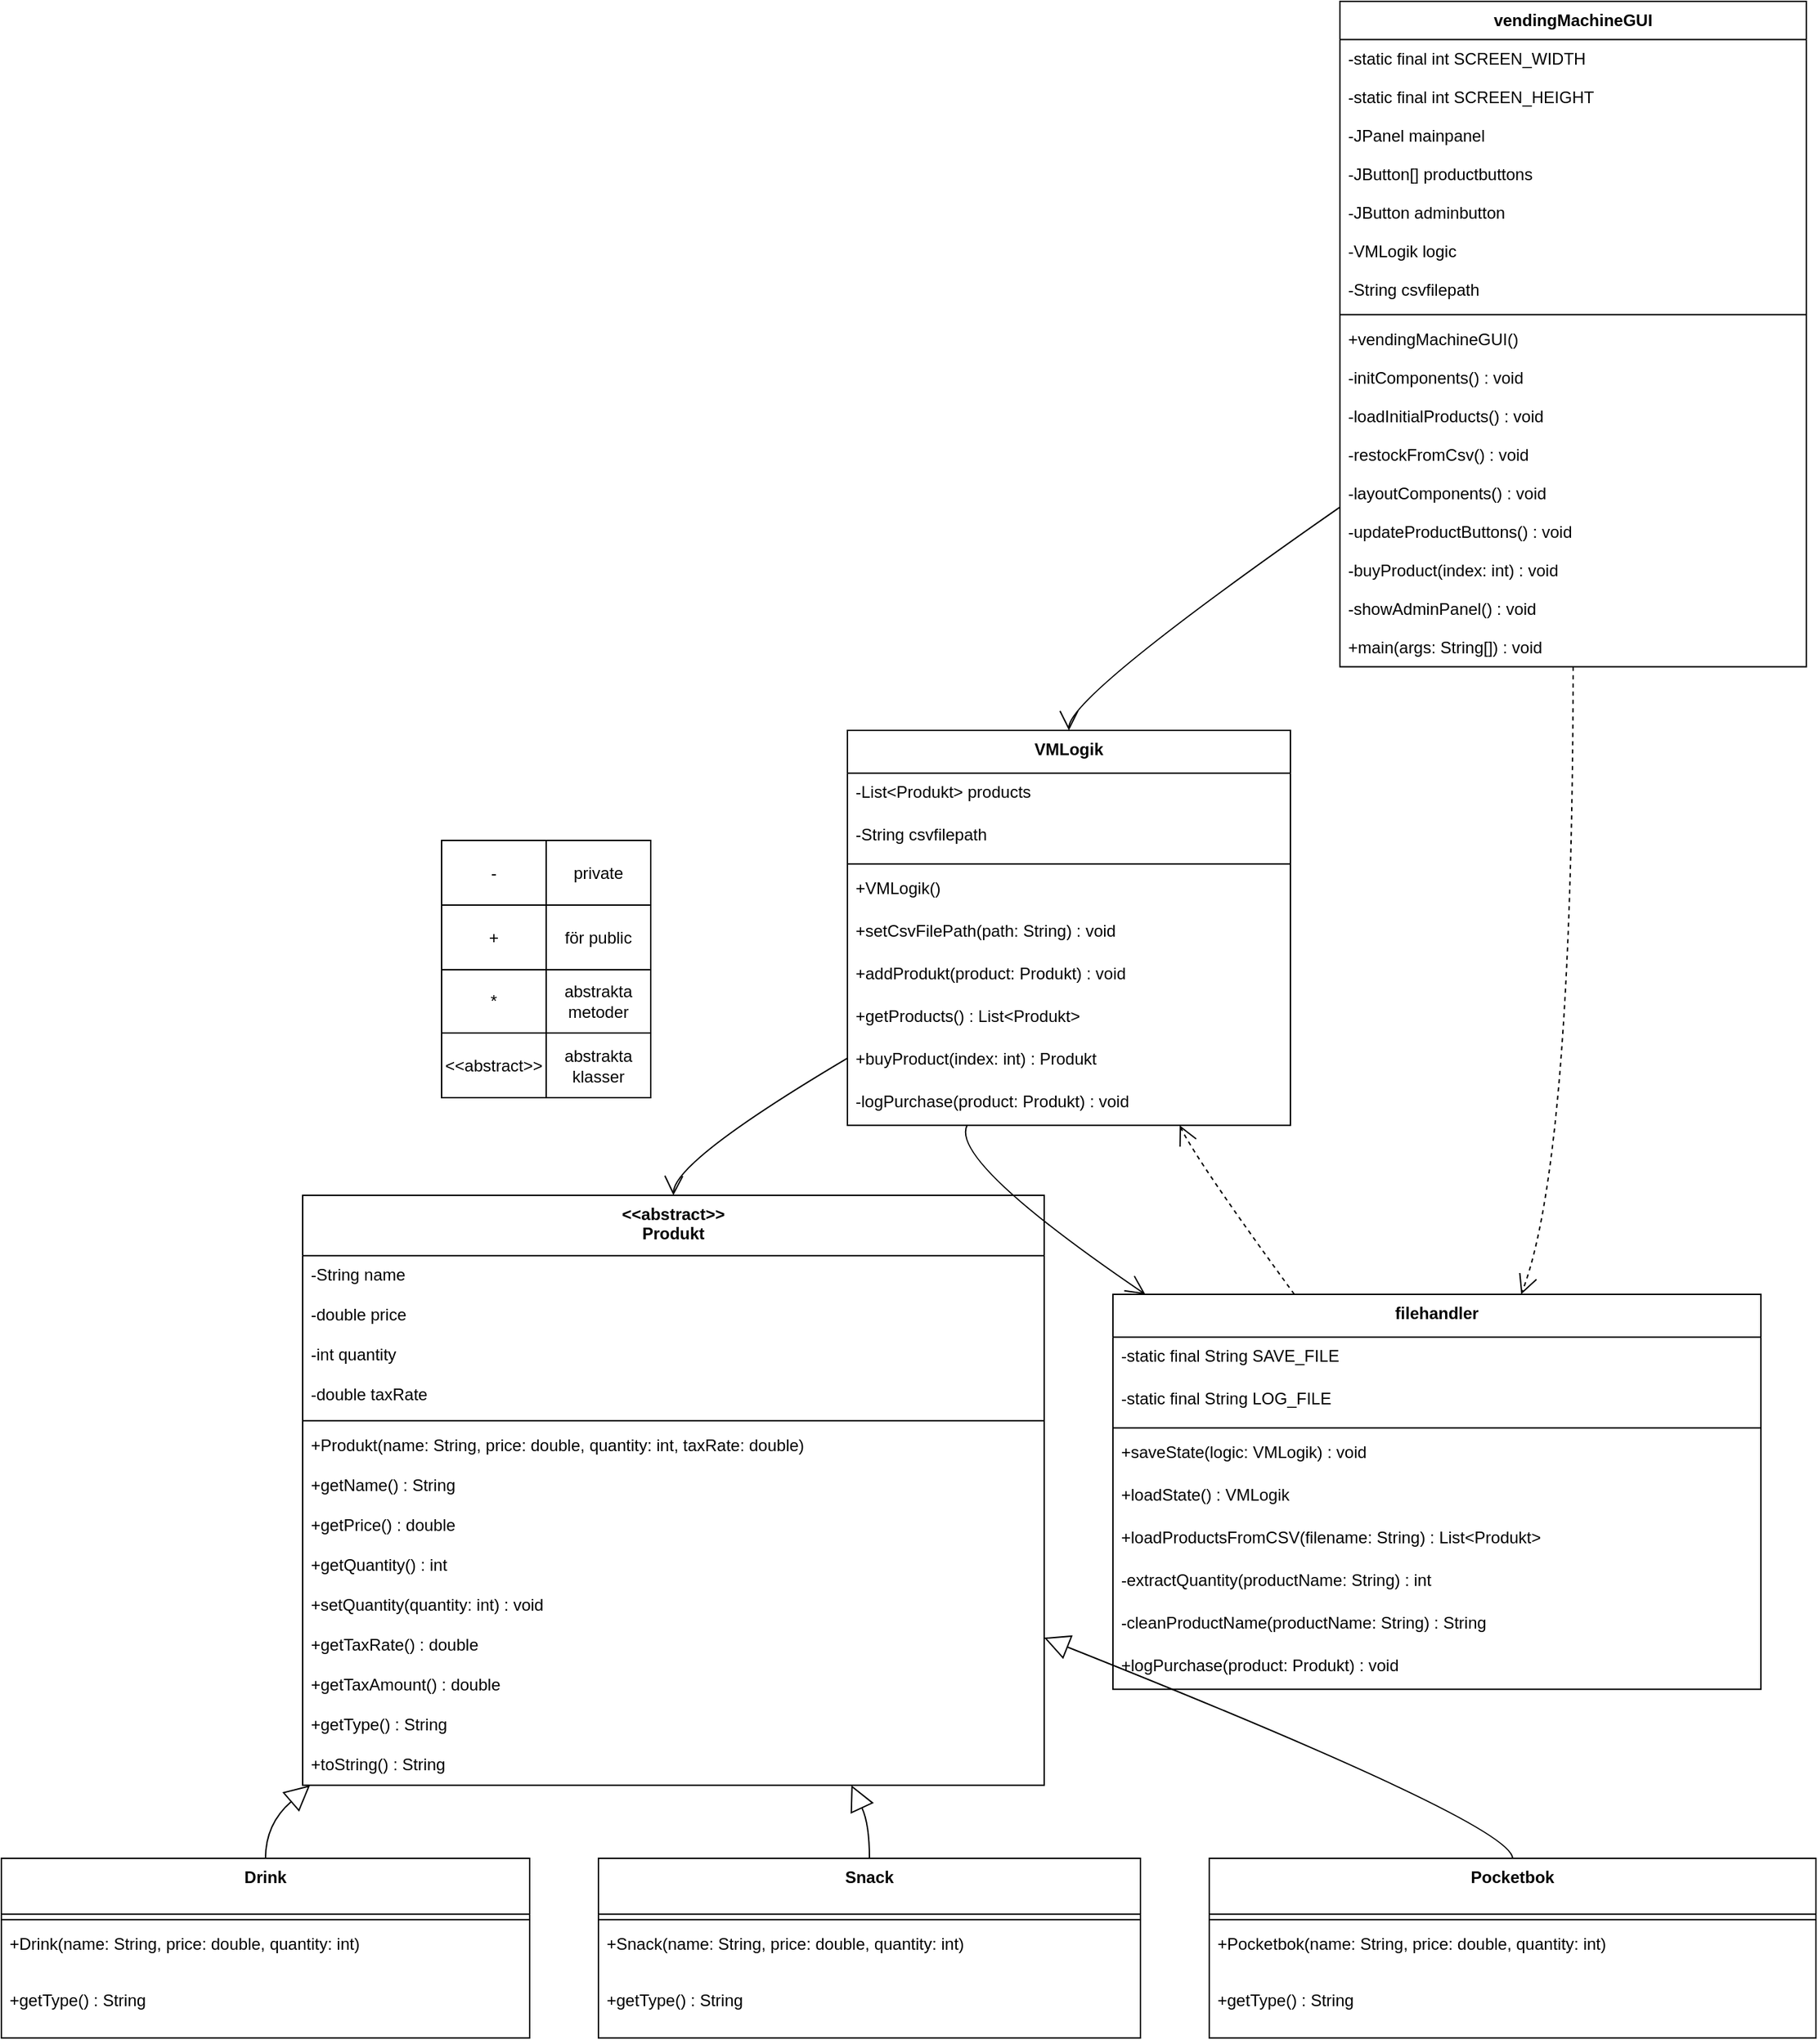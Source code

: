 <mxfile version="26.0.9">
  <diagram name="Sida-1" id="TQcViY0gxPqrP-M8OfX4">
    <mxGraphModel dx="467" dy="744" grid="1" gridSize="10" guides="1" tooltips="1" connect="1" arrows="1" fold="1" page="1" pageScale="1" pageWidth="827" pageHeight="1169" math="0" shadow="0">
      <root>
        <mxCell id="0" />
        <mxCell id="1" parent="0" />
        <mxCell id="tpb5NwjZ-JL-0Fsa0pnp-3" value="&lt;&lt;abstract&gt;&gt;&#xa;Produkt" style="swimlane;fontStyle=1;align=center;verticalAlign=top;childLayout=stackLayout;horizontal=1;startSize=43.862;horizontalStack=0;resizeParent=1;resizeParentMax=0;resizeLast=0;collapsible=0;marginBottom=0;" vertex="1" parent="1">
          <mxGeometry x="239" y="1358" width="539" height="428.862" as="geometry" />
        </mxCell>
        <mxCell id="tpb5NwjZ-JL-0Fsa0pnp-4" value="-String name" style="text;strokeColor=none;fillColor=none;align=left;verticalAlign=top;spacingLeft=4;spacingRight=4;overflow=hidden;rotatable=0;points=[[0,0.5],[1,0.5]];portConstraint=eastwest;" vertex="1" parent="tpb5NwjZ-JL-0Fsa0pnp-3">
          <mxGeometry y="43.862" width="539" height="29" as="geometry" />
        </mxCell>
        <mxCell id="tpb5NwjZ-JL-0Fsa0pnp-5" value="-double price" style="text;strokeColor=none;fillColor=none;align=left;verticalAlign=top;spacingLeft=4;spacingRight=4;overflow=hidden;rotatable=0;points=[[0,0.5],[1,0.5]];portConstraint=eastwest;" vertex="1" parent="tpb5NwjZ-JL-0Fsa0pnp-3">
          <mxGeometry y="72.862" width="539" height="29" as="geometry" />
        </mxCell>
        <mxCell id="tpb5NwjZ-JL-0Fsa0pnp-6" value="-int quantity" style="text;strokeColor=none;fillColor=none;align=left;verticalAlign=top;spacingLeft=4;spacingRight=4;overflow=hidden;rotatable=0;points=[[0,0.5],[1,0.5]];portConstraint=eastwest;" vertex="1" parent="tpb5NwjZ-JL-0Fsa0pnp-3">
          <mxGeometry y="101.862" width="539" height="29" as="geometry" />
        </mxCell>
        <mxCell id="tpb5NwjZ-JL-0Fsa0pnp-7" value="-double taxRate" style="text;strokeColor=none;fillColor=none;align=left;verticalAlign=top;spacingLeft=4;spacingRight=4;overflow=hidden;rotatable=0;points=[[0,0.5],[1,0.5]];portConstraint=eastwest;" vertex="1" parent="tpb5NwjZ-JL-0Fsa0pnp-3">
          <mxGeometry y="130.862" width="539" height="29" as="geometry" />
        </mxCell>
        <mxCell id="tpb5NwjZ-JL-0Fsa0pnp-8" style="line;strokeWidth=1;fillColor=none;align=left;verticalAlign=middle;spacingTop=-1;spacingLeft=3;spacingRight=3;rotatable=0;labelPosition=right;points=[];portConstraint=eastwest;strokeColor=inherit;" vertex="1" parent="tpb5NwjZ-JL-0Fsa0pnp-3">
          <mxGeometry y="159.862" width="539" height="8" as="geometry" />
        </mxCell>
        <mxCell id="tpb5NwjZ-JL-0Fsa0pnp-9" value="+Produkt(name: String, price: double, quantity: int, taxRate: double)" style="text;strokeColor=none;fillColor=none;align=left;verticalAlign=top;spacingLeft=4;spacingRight=4;overflow=hidden;rotatable=0;points=[[0,0.5],[1,0.5]];portConstraint=eastwest;" vertex="1" parent="tpb5NwjZ-JL-0Fsa0pnp-3">
          <mxGeometry y="167.862" width="539" height="29" as="geometry" />
        </mxCell>
        <mxCell id="tpb5NwjZ-JL-0Fsa0pnp-10" value="+getName() : String" style="text;strokeColor=none;fillColor=none;align=left;verticalAlign=top;spacingLeft=4;spacingRight=4;overflow=hidden;rotatable=0;points=[[0,0.5],[1,0.5]];portConstraint=eastwest;" vertex="1" parent="tpb5NwjZ-JL-0Fsa0pnp-3">
          <mxGeometry y="196.862" width="539" height="29" as="geometry" />
        </mxCell>
        <mxCell id="tpb5NwjZ-JL-0Fsa0pnp-11" value="+getPrice() : double" style="text;strokeColor=none;fillColor=none;align=left;verticalAlign=top;spacingLeft=4;spacingRight=4;overflow=hidden;rotatable=0;points=[[0,0.5],[1,0.5]];portConstraint=eastwest;" vertex="1" parent="tpb5NwjZ-JL-0Fsa0pnp-3">
          <mxGeometry y="225.862" width="539" height="29" as="geometry" />
        </mxCell>
        <mxCell id="tpb5NwjZ-JL-0Fsa0pnp-12" value="+getQuantity() : int" style="text;strokeColor=none;fillColor=none;align=left;verticalAlign=top;spacingLeft=4;spacingRight=4;overflow=hidden;rotatable=0;points=[[0,0.5],[1,0.5]];portConstraint=eastwest;" vertex="1" parent="tpb5NwjZ-JL-0Fsa0pnp-3">
          <mxGeometry y="254.862" width="539" height="29" as="geometry" />
        </mxCell>
        <mxCell id="tpb5NwjZ-JL-0Fsa0pnp-13" value="+setQuantity(quantity: int) : void" style="text;strokeColor=none;fillColor=none;align=left;verticalAlign=top;spacingLeft=4;spacingRight=4;overflow=hidden;rotatable=0;points=[[0,0.5],[1,0.5]];portConstraint=eastwest;" vertex="1" parent="tpb5NwjZ-JL-0Fsa0pnp-3">
          <mxGeometry y="283.862" width="539" height="29" as="geometry" />
        </mxCell>
        <mxCell id="tpb5NwjZ-JL-0Fsa0pnp-14" value="+getTaxRate() : double" style="text;strokeColor=none;fillColor=none;align=left;verticalAlign=top;spacingLeft=4;spacingRight=4;overflow=hidden;rotatable=0;points=[[0,0.5],[1,0.5]];portConstraint=eastwest;" vertex="1" parent="tpb5NwjZ-JL-0Fsa0pnp-3">
          <mxGeometry y="312.862" width="539" height="29" as="geometry" />
        </mxCell>
        <mxCell id="tpb5NwjZ-JL-0Fsa0pnp-15" value="+getTaxAmount() : double" style="text;strokeColor=none;fillColor=none;align=left;verticalAlign=top;spacingLeft=4;spacingRight=4;overflow=hidden;rotatable=0;points=[[0,0.5],[1,0.5]];portConstraint=eastwest;" vertex="1" parent="tpb5NwjZ-JL-0Fsa0pnp-3">
          <mxGeometry y="341.862" width="539" height="29" as="geometry" />
        </mxCell>
        <mxCell id="tpb5NwjZ-JL-0Fsa0pnp-16" value="+getType() : String" style="text;strokeColor=none;fillColor=none;align=left;verticalAlign=top;spacingLeft=4;spacingRight=4;overflow=hidden;rotatable=0;points=[[0,0.5],[1,0.5]];portConstraint=eastwest;" vertex="1" parent="tpb5NwjZ-JL-0Fsa0pnp-3">
          <mxGeometry y="370.862" width="539" height="29" as="geometry" />
        </mxCell>
        <mxCell id="tpb5NwjZ-JL-0Fsa0pnp-17" value="+toString() : String" style="text;strokeColor=none;fillColor=none;align=left;verticalAlign=top;spacingLeft=4;spacingRight=4;overflow=hidden;rotatable=0;points=[[0,0.5],[1,0.5]];portConstraint=eastwest;" vertex="1" parent="tpb5NwjZ-JL-0Fsa0pnp-3">
          <mxGeometry y="399.862" width="539" height="29" as="geometry" />
        </mxCell>
        <mxCell id="tpb5NwjZ-JL-0Fsa0pnp-18" value="Drink" style="swimlane;fontStyle=1;align=center;verticalAlign=top;childLayout=stackLayout;horizontal=1;startSize=40.571;horizontalStack=0;resizeParent=1;resizeParentMax=0;resizeLast=0;collapsible=0;marginBottom=0;" vertex="1" parent="1">
          <mxGeometry x="20" y="1840" width="384" height="130.571" as="geometry" />
        </mxCell>
        <mxCell id="tpb5NwjZ-JL-0Fsa0pnp-19" style="line;strokeWidth=1;fillColor=none;align=left;verticalAlign=middle;spacingTop=-1;spacingLeft=3;spacingRight=3;rotatable=0;labelPosition=right;points=[];portConstraint=eastwest;strokeColor=inherit;" vertex="1" parent="tpb5NwjZ-JL-0Fsa0pnp-18">
          <mxGeometry y="40.571" width="384" height="8" as="geometry" />
        </mxCell>
        <mxCell id="tpb5NwjZ-JL-0Fsa0pnp-20" value="+Drink(name: String, price: double, quantity: int)" style="text;strokeColor=none;fillColor=none;align=left;verticalAlign=top;spacingLeft=4;spacingRight=4;overflow=hidden;rotatable=0;points=[[0,0.5],[1,0.5]];portConstraint=eastwest;" vertex="1" parent="tpb5NwjZ-JL-0Fsa0pnp-18">
          <mxGeometry y="48.571" width="384" height="41" as="geometry" />
        </mxCell>
        <mxCell id="tpb5NwjZ-JL-0Fsa0pnp-21" value="+getType() : String" style="text;strokeColor=none;fillColor=none;align=left;verticalAlign=top;spacingLeft=4;spacingRight=4;overflow=hidden;rotatable=0;points=[[0,0.5],[1,0.5]];portConstraint=eastwest;" vertex="1" parent="tpb5NwjZ-JL-0Fsa0pnp-18">
          <mxGeometry y="89.571" width="384" height="41" as="geometry" />
        </mxCell>
        <mxCell id="tpb5NwjZ-JL-0Fsa0pnp-22" value="Snack" style="swimlane;fontStyle=1;align=center;verticalAlign=top;childLayout=stackLayout;horizontal=1;startSize=40.571;horizontalStack=0;resizeParent=1;resizeParentMax=0;resizeLast=0;collapsible=0;marginBottom=0;" vertex="1" parent="1">
          <mxGeometry x="454" y="1840" width="394" height="130.571" as="geometry" />
        </mxCell>
        <mxCell id="tpb5NwjZ-JL-0Fsa0pnp-23" style="line;strokeWidth=1;fillColor=none;align=left;verticalAlign=middle;spacingTop=-1;spacingLeft=3;spacingRight=3;rotatable=0;labelPosition=right;points=[];portConstraint=eastwest;strokeColor=inherit;" vertex="1" parent="tpb5NwjZ-JL-0Fsa0pnp-22">
          <mxGeometry y="40.571" width="394" height="8" as="geometry" />
        </mxCell>
        <mxCell id="tpb5NwjZ-JL-0Fsa0pnp-24" value="+Snack(name: String, price: double, quantity: int)" style="text;strokeColor=none;fillColor=none;align=left;verticalAlign=top;spacingLeft=4;spacingRight=4;overflow=hidden;rotatable=0;points=[[0,0.5],[1,0.5]];portConstraint=eastwest;" vertex="1" parent="tpb5NwjZ-JL-0Fsa0pnp-22">
          <mxGeometry y="48.571" width="394" height="41" as="geometry" />
        </mxCell>
        <mxCell id="tpb5NwjZ-JL-0Fsa0pnp-25" value="+getType() : String" style="text;strokeColor=none;fillColor=none;align=left;verticalAlign=top;spacingLeft=4;spacingRight=4;overflow=hidden;rotatable=0;points=[[0,0.5],[1,0.5]];portConstraint=eastwest;" vertex="1" parent="tpb5NwjZ-JL-0Fsa0pnp-22">
          <mxGeometry y="89.571" width="394" height="41" as="geometry" />
        </mxCell>
        <mxCell id="tpb5NwjZ-JL-0Fsa0pnp-26" value="Pocketbok" style="swimlane;fontStyle=1;align=center;verticalAlign=top;childLayout=stackLayout;horizontal=1;startSize=40.571;horizontalStack=0;resizeParent=1;resizeParentMax=0;resizeLast=0;collapsible=0;marginBottom=0;" vertex="1" parent="1">
          <mxGeometry x="898" y="1840" width="441" height="130.571" as="geometry" />
        </mxCell>
        <mxCell id="tpb5NwjZ-JL-0Fsa0pnp-27" style="line;strokeWidth=1;fillColor=none;align=left;verticalAlign=middle;spacingTop=-1;spacingLeft=3;spacingRight=3;rotatable=0;labelPosition=right;points=[];portConstraint=eastwest;strokeColor=inherit;" vertex="1" parent="tpb5NwjZ-JL-0Fsa0pnp-26">
          <mxGeometry y="40.571" width="441" height="8" as="geometry" />
        </mxCell>
        <mxCell id="tpb5NwjZ-JL-0Fsa0pnp-28" value="+Pocketbok(name: String, price: double, quantity: int)" style="text;strokeColor=none;fillColor=none;align=left;verticalAlign=top;spacingLeft=4;spacingRight=4;overflow=hidden;rotatable=0;points=[[0,0.5],[1,0.5]];portConstraint=eastwest;" vertex="1" parent="tpb5NwjZ-JL-0Fsa0pnp-26">
          <mxGeometry y="48.571" width="441" height="41" as="geometry" />
        </mxCell>
        <mxCell id="tpb5NwjZ-JL-0Fsa0pnp-29" value="+getType() : String" style="text;strokeColor=none;fillColor=none;align=left;verticalAlign=top;spacingLeft=4;spacingRight=4;overflow=hidden;rotatable=0;points=[[0,0.5],[1,0.5]];portConstraint=eastwest;" vertex="1" parent="tpb5NwjZ-JL-0Fsa0pnp-26">
          <mxGeometry y="89.571" width="441" height="41" as="geometry" />
        </mxCell>
        <mxCell id="tpb5NwjZ-JL-0Fsa0pnp-30" value="vendingMachineGUI" style="swimlane;fontStyle=1;align=center;verticalAlign=top;childLayout=stackLayout;horizontal=1;startSize=27.765;horizontalStack=0;resizeParent=1;resizeParentMax=0;resizeLast=0;collapsible=0;marginBottom=0;" vertex="1" parent="1">
          <mxGeometry x="993" y="490" width="339" height="483.765" as="geometry" />
        </mxCell>
        <mxCell id="tpb5NwjZ-JL-0Fsa0pnp-31" value="-static final int SCREEN_WIDTH" style="text;strokeColor=none;fillColor=none;align=left;verticalAlign=top;spacingLeft=4;spacingRight=4;overflow=hidden;rotatable=0;points=[[0,0.5],[1,0.5]];portConstraint=eastwest;" vertex="1" parent="tpb5NwjZ-JL-0Fsa0pnp-30">
          <mxGeometry y="27.765" width="339" height="28" as="geometry" />
        </mxCell>
        <mxCell id="tpb5NwjZ-JL-0Fsa0pnp-32" value="-static final int SCREEN_HEIGHT" style="text;strokeColor=none;fillColor=none;align=left;verticalAlign=top;spacingLeft=4;spacingRight=4;overflow=hidden;rotatable=0;points=[[0,0.5],[1,0.5]];portConstraint=eastwest;" vertex="1" parent="tpb5NwjZ-JL-0Fsa0pnp-30">
          <mxGeometry y="55.765" width="339" height="28" as="geometry" />
        </mxCell>
        <mxCell id="tpb5NwjZ-JL-0Fsa0pnp-33" value="-JPanel mainpanel" style="text;strokeColor=none;fillColor=none;align=left;verticalAlign=top;spacingLeft=4;spacingRight=4;overflow=hidden;rotatable=0;points=[[0,0.5],[1,0.5]];portConstraint=eastwest;" vertex="1" parent="tpb5NwjZ-JL-0Fsa0pnp-30">
          <mxGeometry y="83.765" width="339" height="28" as="geometry" />
        </mxCell>
        <mxCell id="tpb5NwjZ-JL-0Fsa0pnp-34" value="-JButton[] productbuttons" style="text;strokeColor=none;fillColor=none;align=left;verticalAlign=top;spacingLeft=4;spacingRight=4;overflow=hidden;rotatable=0;points=[[0,0.5],[1,0.5]];portConstraint=eastwest;" vertex="1" parent="tpb5NwjZ-JL-0Fsa0pnp-30">
          <mxGeometry y="111.765" width="339" height="28" as="geometry" />
        </mxCell>
        <mxCell id="tpb5NwjZ-JL-0Fsa0pnp-35" value="-JButton adminbutton" style="text;strokeColor=none;fillColor=none;align=left;verticalAlign=top;spacingLeft=4;spacingRight=4;overflow=hidden;rotatable=0;points=[[0,0.5],[1,0.5]];portConstraint=eastwest;" vertex="1" parent="tpb5NwjZ-JL-0Fsa0pnp-30">
          <mxGeometry y="139.765" width="339" height="28" as="geometry" />
        </mxCell>
        <mxCell id="tpb5NwjZ-JL-0Fsa0pnp-36" value="-VMLogik logic" style="text;strokeColor=none;fillColor=none;align=left;verticalAlign=top;spacingLeft=4;spacingRight=4;overflow=hidden;rotatable=0;points=[[0,0.5],[1,0.5]];portConstraint=eastwest;" vertex="1" parent="tpb5NwjZ-JL-0Fsa0pnp-30">
          <mxGeometry y="167.765" width="339" height="28" as="geometry" />
        </mxCell>
        <mxCell id="tpb5NwjZ-JL-0Fsa0pnp-37" value="-String csvfilepath" style="text;strokeColor=none;fillColor=none;align=left;verticalAlign=top;spacingLeft=4;spacingRight=4;overflow=hidden;rotatable=0;points=[[0,0.5],[1,0.5]];portConstraint=eastwest;" vertex="1" parent="tpb5NwjZ-JL-0Fsa0pnp-30">
          <mxGeometry y="195.765" width="339" height="28" as="geometry" />
        </mxCell>
        <mxCell id="tpb5NwjZ-JL-0Fsa0pnp-38" style="line;strokeWidth=1;fillColor=none;align=left;verticalAlign=middle;spacingTop=-1;spacingLeft=3;spacingRight=3;rotatable=0;labelPosition=right;points=[];portConstraint=eastwest;strokeColor=inherit;" vertex="1" parent="tpb5NwjZ-JL-0Fsa0pnp-30">
          <mxGeometry y="223.765" width="339" height="8" as="geometry" />
        </mxCell>
        <mxCell id="tpb5NwjZ-JL-0Fsa0pnp-39" value="+vendingMachineGUI()" style="text;strokeColor=none;fillColor=none;align=left;verticalAlign=top;spacingLeft=4;spacingRight=4;overflow=hidden;rotatable=0;points=[[0,0.5],[1,0.5]];portConstraint=eastwest;" vertex="1" parent="tpb5NwjZ-JL-0Fsa0pnp-30">
          <mxGeometry y="231.765" width="339" height="28" as="geometry" />
        </mxCell>
        <mxCell id="tpb5NwjZ-JL-0Fsa0pnp-40" value="-initComponents() : void" style="text;strokeColor=none;fillColor=none;align=left;verticalAlign=top;spacingLeft=4;spacingRight=4;overflow=hidden;rotatable=0;points=[[0,0.5],[1,0.5]];portConstraint=eastwest;" vertex="1" parent="tpb5NwjZ-JL-0Fsa0pnp-30">
          <mxGeometry y="259.765" width="339" height="28" as="geometry" />
        </mxCell>
        <mxCell id="tpb5NwjZ-JL-0Fsa0pnp-41" value="-loadInitialProducts() : void" style="text;strokeColor=none;fillColor=none;align=left;verticalAlign=top;spacingLeft=4;spacingRight=4;overflow=hidden;rotatable=0;points=[[0,0.5],[1,0.5]];portConstraint=eastwest;" vertex="1" parent="tpb5NwjZ-JL-0Fsa0pnp-30">
          <mxGeometry y="287.765" width="339" height="28" as="geometry" />
        </mxCell>
        <mxCell id="tpb5NwjZ-JL-0Fsa0pnp-42" value="-restockFromCsv() : void" style="text;strokeColor=none;fillColor=none;align=left;verticalAlign=top;spacingLeft=4;spacingRight=4;overflow=hidden;rotatable=0;points=[[0,0.5],[1,0.5]];portConstraint=eastwest;" vertex="1" parent="tpb5NwjZ-JL-0Fsa0pnp-30">
          <mxGeometry y="315.765" width="339" height="28" as="geometry" />
        </mxCell>
        <mxCell id="tpb5NwjZ-JL-0Fsa0pnp-43" value="-layoutComponents() : void" style="text;strokeColor=none;fillColor=none;align=left;verticalAlign=top;spacingLeft=4;spacingRight=4;overflow=hidden;rotatable=0;points=[[0,0.5],[1,0.5]];portConstraint=eastwest;" vertex="1" parent="tpb5NwjZ-JL-0Fsa0pnp-30">
          <mxGeometry y="343.765" width="339" height="28" as="geometry" />
        </mxCell>
        <mxCell id="tpb5NwjZ-JL-0Fsa0pnp-44" value="-updateProductButtons() : void" style="text;strokeColor=none;fillColor=none;align=left;verticalAlign=top;spacingLeft=4;spacingRight=4;overflow=hidden;rotatable=0;points=[[0,0.5],[1,0.5]];portConstraint=eastwest;" vertex="1" parent="tpb5NwjZ-JL-0Fsa0pnp-30">
          <mxGeometry y="371.765" width="339" height="28" as="geometry" />
        </mxCell>
        <mxCell id="tpb5NwjZ-JL-0Fsa0pnp-45" value="-buyProduct(index: int) : void" style="text;strokeColor=none;fillColor=none;align=left;verticalAlign=top;spacingLeft=4;spacingRight=4;overflow=hidden;rotatable=0;points=[[0,0.5],[1,0.5]];portConstraint=eastwest;" vertex="1" parent="tpb5NwjZ-JL-0Fsa0pnp-30">
          <mxGeometry y="399.765" width="339" height="28" as="geometry" />
        </mxCell>
        <mxCell id="tpb5NwjZ-JL-0Fsa0pnp-46" value="-showAdminPanel() : void" style="text;strokeColor=none;fillColor=none;align=left;verticalAlign=top;spacingLeft=4;spacingRight=4;overflow=hidden;rotatable=0;points=[[0,0.5],[1,0.5]];portConstraint=eastwest;" vertex="1" parent="tpb5NwjZ-JL-0Fsa0pnp-30">
          <mxGeometry y="427.765" width="339" height="28" as="geometry" />
        </mxCell>
        <mxCell id="tpb5NwjZ-JL-0Fsa0pnp-47" value="+main(args: String[]) : void" style="text;strokeColor=none;fillColor=none;align=left;verticalAlign=top;spacingLeft=4;spacingRight=4;overflow=hidden;rotatable=0;points=[[0,0.5],[1,0.5]];portConstraint=eastwest;" vertex="1" parent="tpb5NwjZ-JL-0Fsa0pnp-30">
          <mxGeometry y="455.765" width="339" height="28" as="geometry" />
        </mxCell>
        <mxCell id="tpb5NwjZ-JL-0Fsa0pnp-48" value="VMLogik" style="swimlane;fontStyle=1;align=center;verticalAlign=top;childLayout=stackLayout;horizontal=1;startSize=31.111;horizontalStack=0;resizeParent=1;resizeParentMax=0;resizeLast=0;collapsible=0;marginBottom=0;" vertex="1" parent="1">
          <mxGeometry x="635" y="1020" width="322" height="287.111" as="geometry" />
        </mxCell>
        <mxCell id="tpb5NwjZ-JL-0Fsa0pnp-49" value="-List&lt;Produkt&gt; products" style="text;strokeColor=none;fillColor=none;align=left;verticalAlign=top;spacingLeft=4;spacingRight=4;overflow=hidden;rotatable=0;points=[[0,0.5],[1,0.5]];portConstraint=eastwest;" vertex="1" parent="tpb5NwjZ-JL-0Fsa0pnp-48">
          <mxGeometry y="31.111" width="322" height="31" as="geometry" />
        </mxCell>
        <mxCell id="tpb5NwjZ-JL-0Fsa0pnp-50" value="-String csvfilepath" style="text;strokeColor=none;fillColor=none;align=left;verticalAlign=top;spacingLeft=4;spacingRight=4;overflow=hidden;rotatable=0;points=[[0,0.5],[1,0.5]];portConstraint=eastwest;" vertex="1" parent="tpb5NwjZ-JL-0Fsa0pnp-48">
          <mxGeometry y="62.111" width="322" height="31" as="geometry" />
        </mxCell>
        <mxCell id="tpb5NwjZ-JL-0Fsa0pnp-51" style="line;strokeWidth=1;fillColor=none;align=left;verticalAlign=middle;spacingTop=-1;spacingLeft=3;spacingRight=3;rotatable=0;labelPosition=right;points=[];portConstraint=eastwest;strokeColor=inherit;" vertex="1" parent="tpb5NwjZ-JL-0Fsa0pnp-48">
          <mxGeometry y="93.111" width="322" height="8" as="geometry" />
        </mxCell>
        <mxCell id="tpb5NwjZ-JL-0Fsa0pnp-52" value="+VMLogik()" style="text;strokeColor=none;fillColor=none;align=left;verticalAlign=top;spacingLeft=4;spacingRight=4;overflow=hidden;rotatable=0;points=[[0,0.5],[1,0.5]];portConstraint=eastwest;" vertex="1" parent="tpb5NwjZ-JL-0Fsa0pnp-48">
          <mxGeometry y="101.111" width="322" height="31" as="geometry" />
        </mxCell>
        <mxCell id="tpb5NwjZ-JL-0Fsa0pnp-53" value="+setCsvFilePath(path: String) : void" style="text;strokeColor=none;fillColor=none;align=left;verticalAlign=top;spacingLeft=4;spacingRight=4;overflow=hidden;rotatable=0;points=[[0,0.5],[1,0.5]];portConstraint=eastwest;" vertex="1" parent="tpb5NwjZ-JL-0Fsa0pnp-48">
          <mxGeometry y="132.111" width="322" height="31" as="geometry" />
        </mxCell>
        <mxCell id="tpb5NwjZ-JL-0Fsa0pnp-54" value="+addProdukt(product: Produkt) : void" style="text;strokeColor=none;fillColor=none;align=left;verticalAlign=top;spacingLeft=4;spacingRight=4;overflow=hidden;rotatable=0;points=[[0,0.5],[1,0.5]];portConstraint=eastwest;" vertex="1" parent="tpb5NwjZ-JL-0Fsa0pnp-48">
          <mxGeometry y="163.111" width="322" height="31" as="geometry" />
        </mxCell>
        <mxCell id="tpb5NwjZ-JL-0Fsa0pnp-55" value="+getProducts() : List&lt;Produkt&gt;" style="text;strokeColor=none;fillColor=none;align=left;verticalAlign=top;spacingLeft=4;spacingRight=4;overflow=hidden;rotatable=0;points=[[0,0.5],[1,0.5]];portConstraint=eastwest;" vertex="1" parent="tpb5NwjZ-JL-0Fsa0pnp-48">
          <mxGeometry y="194.111" width="322" height="31" as="geometry" />
        </mxCell>
        <mxCell id="tpb5NwjZ-JL-0Fsa0pnp-56" value="+buyProduct(index: int) : Produkt" style="text;strokeColor=none;fillColor=none;align=left;verticalAlign=top;spacingLeft=4;spacingRight=4;overflow=hidden;rotatable=0;points=[[0,0.5],[1,0.5]];portConstraint=eastwest;" vertex="1" parent="tpb5NwjZ-JL-0Fsa0pnp-48">
          <mxGeometry y="225.111" width="322" height="31" as="geometry" />
        </mxCell>
        <mxCell id="tpb5NwjZ-JL-0Fsa0pnp-57" value="-logPurchase(product: Produkt) : void" style="text;strokeColor=none;fillColor=none;align=left;verticalAlign=top;spacingLeft=4;spacingRight=4;overflow=hidden;rotatable=0;points=[[0,0.5],[1,0.5]];portConstraint=eastwest;" vertex="1" parent="tpb5NwjZ-JL-0Fsa0pnp-48">
          <mxGeometry y="256.111" width="322" height="31" as="geometry" />
        </mxCell>
        <mxCell id="tpb5NwjZ-JL-0Fsa0pnp-58" value="filehandler" style="swimlane;fontStyle=1;align=center;verticalAlign=top;childLayout=stackLayout;horizontal=1;startSize=31.111;horizontalStack=0;resizeParent=1;resizeParentMax=0;resizeLast=0;collapsible=0;marginBottom=0;" vertex="1" parent="1">
          <mxGeometry x="828" y="1430" width="471" height="287.111" as="geometry" />
        </mxCell>
        <mxCell id="tpb5NwjZ-JL-0Fsa0pnp-59" value="-static final String SAVE_FILE" style="text;strokeColor=none;fillColor=none;align=left;verticalAlign=top;spacingLeft=4;spacingRight=4;overflow=hidden;rotatable=0;points=[[0,0.5],[1,0.5]];portConstraint=eastwest;" vertex="1" parent="tpb5NwjZ-JL-0Fsa0pnp-58">
          <mxGeometry y="31.111" width="471" height="31" as="geometry" />
        </mxCell>
        <mxCell id="tpb5NwjZ-JL-0Fsa0pnp-60" value="-static final String LOG_FILE" style="text;strokeColor=none;fillColor=none;align=left;verticalAlign=top;spacingLeft=4;spacingRight=4;overflow=hidden;rotatable=0;points=[[0,0.5],[1,0.5]];portConstraint=eastwest;" vertex="1" parent="tpb5NwjZ-JL-0Fsa0pnp-58">
          <mxGeometry y="62.111" width="471" height="31" as="geometry" />
        </mxCell>
        <mxCell id="tpb5NwjZ-JL-0Fsa0pnp-61" style="line;strokeWidth=1;fillColor=none;align=left;verticalAlign=middle;spacingTop=-1;spacingLeft=3;spacingRight=3;rotatable=0;labelPosition=right;points=[];portConstraint=eastwest;strokeColor=inherit;" vertex="1" parent="tpb5NwjZ-JL-0Fsa0pnp-58">
          <mxGeometry y="93.111" width="471" height="8" as="geometry" />
        </mxCell>
        <mxCell id="tpb5NwjZ-JL-0Fsa0pnp-62" value="+saveState(logic: VMLogik) : void" style="text;strokeColor=none;fillColor=none;align=left;verticalAlign=top;spacingLeft=4;spacingRight=4;overflow=hidden;rotatable=0;points=[[0,0.5],[1,0.5]];portConstraint=eastwest;" vertex="1" parent="tpb5NwjZ-JL-0Fsa0pnp-58">
          <mxGeometry y="101.111" width="471" height="31" as="geometry" />
        </mxCell>
        <mxCell id="tpb5NwjZ-JL-0Fsa0pnp-63" value="+loadState() : VMLogik" style="text;strokeColor=none;fillColor=none;align=left;verticalAlign=top;spacingLeft=4;spacingRight=4;overflow=hidden;rotatable=0;points=[[0,0.5],[1,0.5]];portConstraint=eastwest;" vertex="1" parent="tpb5NwjZ-JL-0Fsa0pnp-58">
          <mxGeometry y="132.111" width="471" height="31" as="geometry" />
        </mxCell>
        <mxCell id="tpb5NwjZ-JL-0Fsa0pnp-64" value="+loadProductsFromCSV(filename: String) : List&lt;Produkt&gt;" style="text;strokeColor=none;fillColor=none;align=left;verticalAlign=top;spacingLeft=4;spacingRight=4;overflow=hidden;rotatable=0;points=[[0,0.5],[1,0.5]];portConstraint=eastwest;" vertex="1" parent="tpb5NwjZ-JL-0Fsa0pnp-58">
          <mxGeometry y="163.111" width="471" height="31" as="geometry" />
        </mxCell>
        <mxCell id="tpb5NwjZ-JL-0Fsa0pnp-65" value="-extractQuantity(productName: String) : int" style="text;strokeColor=none;fillColor=none;align=left;verticalAlign=top;spacingLeft=4;spacingRight=4;overflow=hidden;rotatable=0;points=[[0,0.5],[1,0.5]];portConstraint=eastwest;" vertex="1" parent="tpb5NwjZ-JL-0Fsa0pnp-58">
          <mxGeometry y="194.111" width="471" height="31" as="geometry" />
        </mxCell>
        <mxCell id="tpb5NwjZ-JL-0Fsa0pnp-66" value="-cleanProductName(productName: String) : String" style="text;strokeColor=none;fillColor=none;align=left;verticalAlign=top;spacingLeft=4;spacingRight=4;overflow=hidden;rotatable=0;points=[[0,0.5],[1,0.5]];portConstraint=eastwest;" vertex="1" parent="tpb5NwjZ-JL-0Fsa0pnp-58">
          <mxGeometry y="225.111" width="471" height="31" as="geometry" />
        </mxCell>
        <mxCell id="tpb5NwjZ-JL-0Fsa0pnp-67" value="+logPurchase(product: Produkt) : void" style="text;strokeColor=none;fillColor=none;align=left;verticalAlign=top;spacingLeft=4;spacingRight=4;overflow=hidden;rotatable=0;points=[[0,0.5],[1,0.5]];portConstraint=eastwest;" vertex="1" parent="tpb5NwjZ-JL-0Fsa0pnp-58">
          <mxGeometry y="256.111" width="471" height="31" as="geometry" />
        </mxCell>
        <mxCell id="tpb5NwjZ-JL-0Fsa0pnp-68" value="" style="curved=1;startArrow=block;startSize=16;startFill=0;endArrow=none;exitX=0.01;exitY=1;entryX=0.5;entryY=0;rounded=0;" edge="1" parent="1" source="tpb5NwjZ-JL-0Fsa0pnp-3" target="tpb5NwjZ-JL-0Fsa0pnp-18">
          <mxGeometry relative="1" as="geometry">
            <Array as="points">
              <mxPoint x="212" y="1815" />
            </Array>
          </mxGeometry>
        </mxCell>
        <mxCell id="tpb5NwjZ-JL-0Fsa0pnp-69" value="" style="curved=1;startArrow=block;startSize=16;startFill=0;endArrow=none;exitX=0.74;exitY=1;entryX=0.5;entryY=0;rounded=0;" edge="1" parent="1" source="tpb5NwjZ-JL-0Fsa0pnp-3" target="tpb5NwjZ-JL-0Fsa0pnp-22">
          <mxGeometry relative="1" as="geometry">
            <Array as="points">
              <mxPoint x="651" y="1815" />
            </Array>
          </mxGeometry>
        </mxCell>
        <mxCell id="tpb5NwjZ-JL-0Fsa0pnp-70" value="" style="curved=1;startArrow=block;startSize=16;startFill=0;endArrow=none;exitX=1;exitY=0.75;entryX=0.5;entryY=0;rounded=0;" edge="1" parent="1" source="tpb5NwjZ-JL-0Fsa0pnp-3" target="tpb5NwjZ-JL-0Fsa0pnp-26">
          <mxGeometry relative="1" as="geometry">
            <Array as="points">
              <mxPoint x="1118" y="1815" />
            </Array>
          </mxGeometry>
        </mxCell>
        <mxCell id="tpb5NwjZ-JL-0Fsa0pnp-71" value="" style="curved=1;startArrow=none;endArrow=open;endSize=12;exitX=0;exitY=0.76;entryX=0.5;entryY=0;rounded=0;" edge="1" parent="1" source="tpb5NwjZ-JL-0Fsa0pnp-30" target="tpb5NwjZ-JL-0Fsa0pnp-48">
          <mxGeometry relative="1" as="geometry">
            <Array as="points">
              <mxPoint x="796" y="995" />
            </Array>
          </mxGeometry>
        </mxCell>
        <mxCell id="tpb5NwjZ-JL-0Fsa0pnp-72" value="" style="curved=1;startArrow=none;endArrow=open;endSize=12;exitX=0;exitY=0.83;entryX=0.5;entryY=0;rounded=0;" edge="1" parent="1" source="tpb5NwjZ-JL-0Fsa0pnp-48" target="tpb5NwjZ-JL-0Fsa0pnp-3">
          <mxGeometry relative="1" as="geometry">
            <Array as="points">
              <mxPoint x="509" y="1333" />
            </Array>
          </mxGeometry>
        </mxCell>
        <mxCell id="tpb5NwjZ-JL-0Fsa0pnp-73" value="" style="curved=1;startArrow=none;endArrow=open;endSize=12;exitX=0.27;exitY=1;entryX=0.05;entryY=0;rounded=0;" edge="1" parent="1" source="tpb5NwjZ-JL-0Fsa0pnp-48" target="tpb5NwjZ-JL-0Fsa0pnp-58">
          <mxGeometry relative="1" as="geometry">
            <Array as="points">
              <mxPoint x="709" y="1333" />
            </Array>
          </mxGeometry>
        </mxCell>
        <mxCell id="tpb5NwjZ-JL-0Fsa0pnp-74" value="" style="curved=1;dashed=1;startArrow=none;endArrow=open;endSize=12;exitX=0.28;exitY=0;entryX=0.75;entryY=1;rounded=0;" edge="1" parent="1" source="tpb5NwjZ-JL-0Fsa0pnp-58" target="tpb5NwjZ-JL-0Fsa0pnp-48">
          <mxGeometry relative="1" as="geometry">
            <Array as="points">
              <mxPoint x="889" y="1333" />
            </Array>
          </mxGeometry>
        </mxCell>
        <mxCell id="tpb5NwjZ-JL-0Fsa0pnp-75" value="" style="curved=1;dashed=1;startArrow=none;endArrow=open;endSize=12;exitX=0.5;exitY=1;entryX=0.63;entryY=0;rounded=0;" edge="1" parent="1" source="tpb5NwjZ-JL-0Fsa0pnp-30" target="tpb5NwjZ-JL-0Fsa0pnp-58">
          <mxGeometry relative="1" as="geometry">
            <Array as="points">
              <mxPoint x="1162" y="1333" />
            </Array>
          </mxGeometry>
        </mxCell>
        <mxCell id="tpb5NwjZ-JL-0Fsa0pnp-132" value="" style="childLayout=tableLayout;recursiveResize=0;shadow=0;fillColor=none;" vertex="1" parent="1">
          <mxGeometry x="340" y="1100" width="152" height="187" as="geometry" />
        </mxCell>
        <mxCell id="tpb5NwjZ-JL-0Fsa0pnp-133" value="" style="shape=tableRow;horizontal=0;startSize=0;swimlaneHead=0;swimlaneBody=0;top=0;left=0;bottom=0;right=0;dropTarget=0;collapsible=0;recursiveResize=0;expand=0;fontStyle=0;fillColor=none;strokeColor=inherit;" vertex="1" parent="tpb5NwjZ-JL-0Fsa0pnp-132">
          <mxGeometry width="152" height="47" as="geometry" />
        </mxCell>
        <mxCell id="tpb5NwjZ-JL-0Fsa0pnp-134" value="-" style="connectable=0;recursiveResize=0;strokeColor=inherit;fillColor=none;align=center;whiteSpace=wrap;html=1;" vertex="1" parent="tpb5NwjZ-JL-0Fsa0pnp-133">
          <mxGeometry width="76" height="47" as="geometry">
            <mxRectangle width="76" height="47" as="alternateBounds" />
          </mxGeometry>
        </mxCell>
        <mxCell id="tpb5NwjZ-JL-0Fsa0pnp-135" value="private" style="connectable=0;recursiveResize=0;strokeColor=inherit;fillColor=none;align=center;whiteSpace=wrap;html=1;" vertex="1" parent="tpb5NwjZ-JL-0Fsa0pnp-133">
          <mxGeometry x="76" width="76" height="47" as="geometry">
            <mxRectangle width="76" height="47" as="alternateBounds" />
          </mxGeometry>
        </mxCell>
        <mxCell id="tpb5NwjZ-JL-0Fsa0pnp-145" style="shape=tableRow;horizontal=0;startSize=0;swimlaneHead=0;swimlaneBody=0;top=0;left=0;bottom=0;right=0;dropTarget=0;collapsible=0;recursiveResize=0;expand=0;fontStyle=0;fillColor=none;strokeColor=inherit;" vertex="1" parent="tpb5NwjZ-JL-0Fsa0pnp-132">
          <mxGeometry y="47" width="152" height="47" as="geometry" />
        </mxCell>
        <mxCell id="tpb5NwjZ-JL-0Fsa0pnp-146" value="+" style="connectable=0;recursiveResize=0;strokeColor=inherit;fillColor=none;align=center;whiteSpace=wrap;html=1;" vertex="1" parent="tpb5NwjZ-JL-0Fsa0pnp-145">
          <mxGeometry width="76" height="47" as="geometry">
            <mxRectangle width="76" height="47" as="alternateBounds" />
          </mxGeometry>
        </mxCell>
        <mxCell id="tpb5NwjZ-JL-0Fsa0pnp-147" value="för public" style="connectable=0;recursiveResize=0;strokeColor=inherit;fillColor=none;align=center;whiteSpace=wrap;html=1;" vertex="1" parent="tpb5NwjZ-JL-0Fsa0pnp-145">
          <mxGeometry x="76" width="76" height="47" as="geometry">
            <mxRectangle width="76" height="47" as="alternateBounds" />
          </mxGeometry>
        </mxCell>
        <mxCell id="tpb5NwjZ-JL-0Fsa0pnp-137" style="shape=tableRow;horizontal=0;startSize=0;swimlaneHead=0;swimlaneBody=0;top=0;left=0;bottom=0;right=0;dropTarget=0;collapsible=0;recursiveResize=0;expand=0;fontStyle=0;fillColor=none;strokeColor=inherit;" vertex="1" parent="tpb5NwjZ-JL-0Fsa0pnp-132">
          <mxGeometry y="94" width="152" height="46" as="geometry" />
        </mxCell>
        <mxCell id="tpb5NwjZ-JL-0Fsa0pnp-138" value="*" style="connectable=0;recursiveResize=0;strokeColor=inherit;fillColor=none;align=center;whiteSpace=wrap;html=1;" vertex="1" parent="tpb5NwjZ-JL-0Fsa0pnp-137">
          <mxGeometry width="76" height="46" as="geometry">
            <mxRectangle width="76" height="46" as="alternateBounds" />
          </mxGeometry>
        </mxCell>
        <mxCell id="tpb5NwjZ-JL-0Fsa0pnp-139" value="abstrakta&lt;br&gt;metoder" style="connectable=0;recursiveResize=0;strokeColor=inherit;fillColor=none;align=center;whiteSpace=wrap;html=1;" vertex="1" parent="tpb5NwjZ-JL-0Fsa0pnp-137">
          <mxGeometry x="76" width="76" height="46" as="geometry">
            <mxRectangle width="76" height="46" as="alternateBounds" />
          </mxGeometry>
        </mxCell>
        <mxCell id="tpb5NwjZ-JL-0Fsa0pnp-141" style="shape=tableRow;horizontal=0;startSize=0;swimlaneHead=0;swimlaneBody=0;top=0;left=0;bottom=0;right=0;dropTarget=0;collapsible=0;recursiveResize=0;expand=0;fontStyle=0;fillColor=none;strokeColor=inherit;" vertex="1" parent="tpb5NwjZ-JL-0Fsa0pnp-132">
          <mxGeometry y="140" width="152" height="47" as="geometry" />
        </mxCell>
        <mxCell id="tpb5NwjZ-JL-0Fsa0pnp-142" value="&amp;lt;&amp;lt;abstract&amp;gt;&amp;gt;" style="connectable=0;recursiveResize=0;strokeColor=inherit;fillColor=none;align=center;whiteSpace=wrap;html=1;" vertex="1" parent="tpb5NwjZ-JL-0Fsa0pnp-141">
          <mxGeometry width="76" height="47" as="geometry">
            <mxRectangle width="76" height="47" as="alternateBounds" />
          </mxGeometry>
        </mxCell>
        <mxCell id="tpb5NwjZ-JL-0Fsa0pnp-143" value="abstrakta&lt;div&gt;klasser&lt;/div&gt;" style="connectable=0;recursiveResize=0;strokeColor=inherit;fillColor=none;align=center;whiteSpace=wrap;html=1;" vertex="1" parent="tpb5NwjZ-JL-0Fsa0pnp-141">
          <mxGeometry x="76" width="76" height="47" as="geometry">
            <mxRectangle width="76" height="47" as="alternateBounds" />
          </mxGeometry>
        </mxCell>
      </root>
    </mxGraphModel>
  </diagram>
</mxfile>
